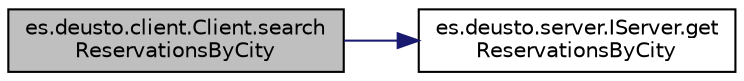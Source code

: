 digraph "es.deusto.client.Client.searchReservationsByCity"
{
 // LATEX_PDF_SIZE
  edge [fontname="Helvetica",fontsize="10",labelfontname="Helvetica",labelfontsize="10"];
  node [fontname="Helvetica",fontsize="10",shape=record];
  rankdir="LR";
  Node980 [label="es.deusto.client.Client.search\lReservationsByCity",height=0.2,width=0.4,color="black", fillcolor="grey75", style="filled", fontcolor="black",tooltip=" "];
  Node980 -> Node981 [color="midnightblue",fontsize="10",style="solid",fontname="Helvetica"];
  Node981 [label="es.deusto.server.IServer.get\lReservationsByCity",height=0.2,width=0.4,color="black", fillcolor="white", style="filled",URL="$interfacees_1_1deusto_1_1server_1_1_i_server.html#a280b8bd856e215ec5a68743c93e19453",tooltip=" "];
}
